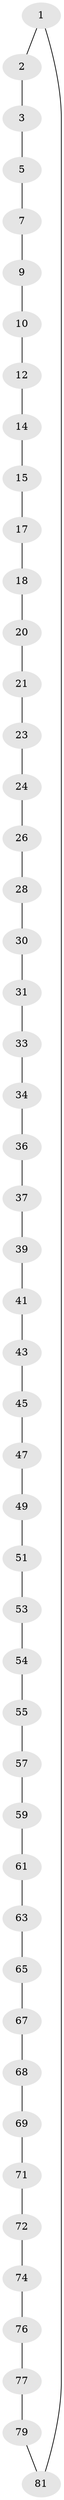 // Generated by graph-tools (version 1.1) at 2025/52/02/27/25 19:52:26]
// undirected, 49 vertices, 49 edges
graph export_dot {
graph [start="1"]
  node [color=gray90,style=filled];
  1;
  2;
  3 [super="+4"];
  5 [super="+6"];
  7 [super="+8"];
  9;
  10 [super="+11"];
  12 [super="+13"];
  14;
  15 [super="+16"];
  17;
  18 [super="+19"];
  20;
  21 [super="+22"];
  23;
  24 [super="+25"];
  26 [super="+27"];
  28 [super="+29"];
  30;
  31 [super="+32"];
  33;
  34 [super="+35"];
  36;
  37 [super="+38"];
  39 [super="+40"];
  41 [super="+42"];
  43 [super="+44"];
  45 [super="+46"];
  47 [super="+48"];
  49 [super="+50"];
  51 [super="+52"];
  53;
  54;
  55 [super="+56"];
  57 [super="+58"];
  59 [super="+60"];
  61 [super="+62"];
  63 [super="+64"];
  65 [super="+66"];
  67;
  68;
  69 [super="+70"];
  71;
  72 [super="+73"];
  74 [super="+75"];
  76;
  77 [super="+78"];
  79 [super="+80"];
  81 [super="+82"];
  1 -- 2;
  1 -- 81;
  2 -- 3;
  3 -- 5;
  5 -- 7;
  7 -- 9;
  9 -- 10;
  10 -- 12;
  12 -- 14;
  14 -- 15;
  15 -- 17;
  17 -- 18;
  18 -- 20;
  20 -- 21;
  21 -- 23;
  23 -- 24;
  24 -- 26;
  26 -- 28;
  28 -- 30;
  30 -- 31;
  31 -- 33;
  33 -- 34;
  34 -- 36;
  36 -- 37;
  37 -- 39;
  39 -- 41;
  41 -- 43;
  43 -- 45;
  45 -- 47;
  47 -- 49;
  49 -- 51;
  51 -- 53;
  53 -- 54;
  54 -- 55;
  55 -- 57;
  57 -- 59;
  59 -- 61;
  61 -- 63;
  63 -- 65;
  65 -- 67;
  67 -- 68;
  68 -- 69;
  69 -- 71;
  71 -- 72;
  72 -- 74;
  74 -- 76;
  76 -- 77;
  77 -- 79;
  79 -- 81;
}
